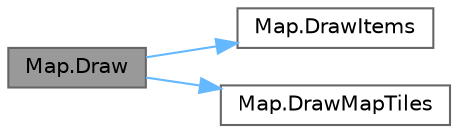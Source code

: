 digraph "Map.Draw"
{
 // LATEX_PDF_SIZE
  bgcolor="transparent";
  edge [fontname=Helvetica,fontsize=10,labelfontname=Helvetica,labelfontsize=10];
  node [fontname=Helvetica,fontsize=10,shape=box,height=0.2,width=0.4];
  rankdir="LR";
  Node1 [id="Node000001",label="Map.Draw",height=0.2,width=0.4,color="gray40", fillcolor="grey60", style="filled", fontcolor="black",tooltip="Piirtää koko kartan kaikki tasot: maaston, esineet ja viholliset."];
  Node1 -> Node2 [id="edge1_Node000001_Node000002",color="steelblue1",style="solid",tooltip=" "];
  Node2 [id="Node000002",label="Map.DrawItems",height=0.2,width=0.4,color="grey40", fillcolor="white", style="filled",URL="$class_map.html#ae1ef1d54c643ce501b9a837d4ce30a0c",tooltip="Piirtää kartalla olevat esineet kutsumalla jokaisen esineen Draw-metodia."];
  Node1 -> Node3 [id="edge2_Node000001_Node000003",color="steelblue1",style="solid",tooltip=" "];
  Node3 [id="Node000003",label="Map.DrawMapTiles",height=0.2,width=0.4,color="grey40", fillcolor="white", style="filled",URL="$class_map.html#aa784dfcd7e10c7cc2d459720b788ddc7",tooltip="Piirtää maalaatat (esim. lattia ja seinä) annetun tason mukaan."];
}
